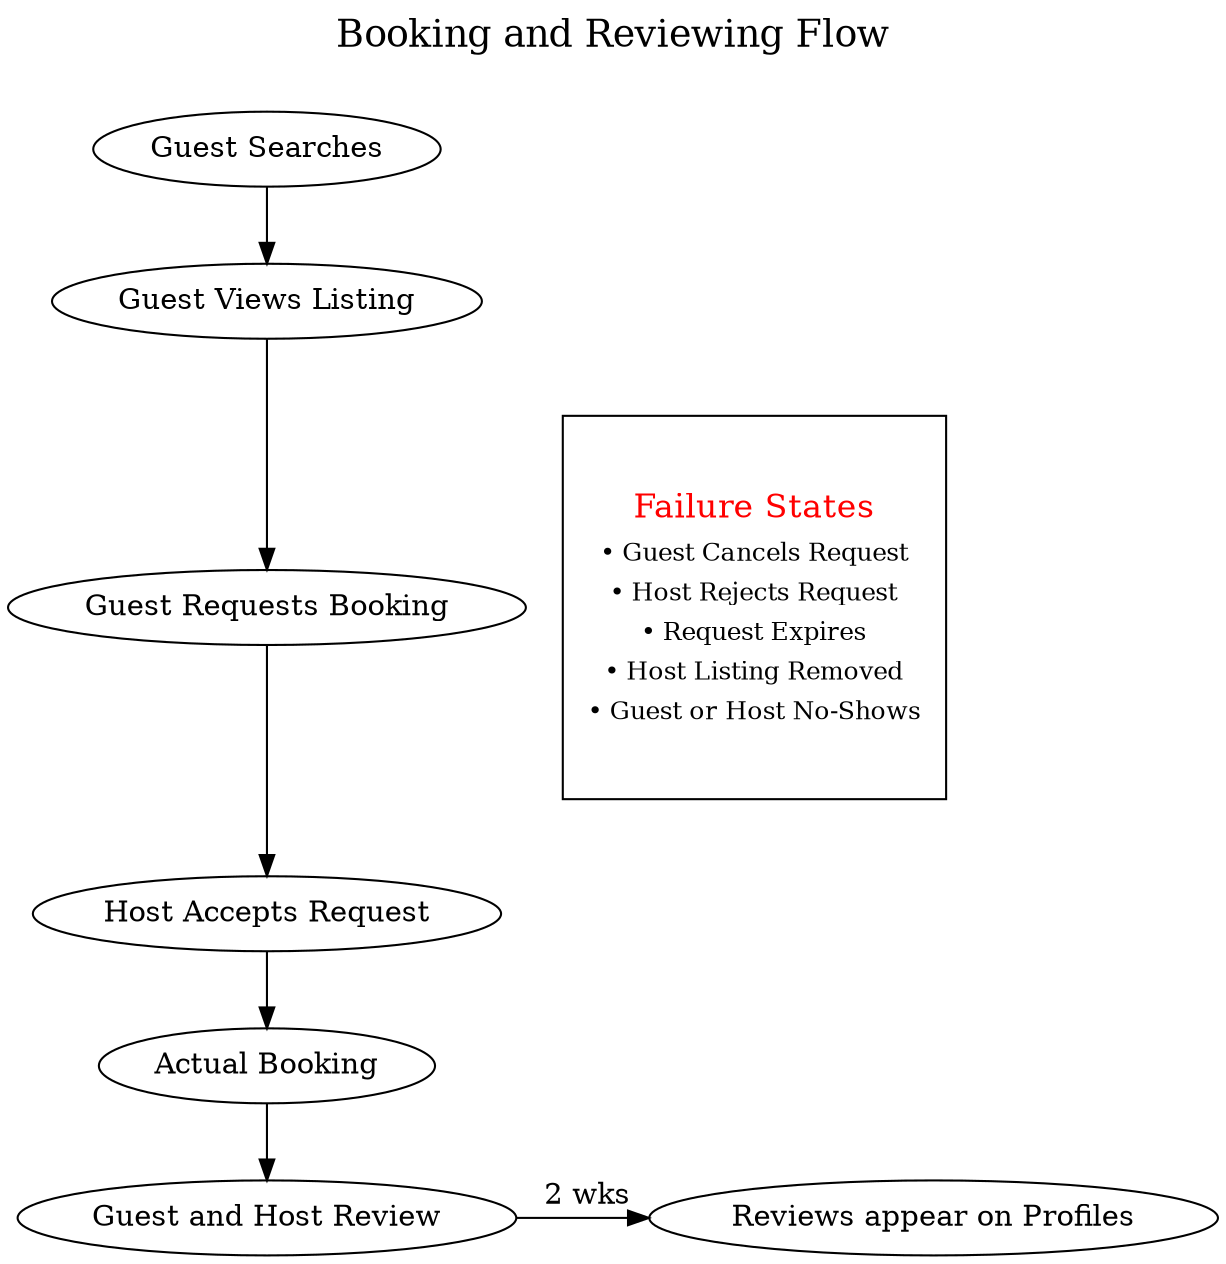 digraph unix {
    compound=true; 
    rankdir="TB"
    labelloc="t";
    newrank=true;

    label = <<FONT POINT-SIZE="18">Booking and Reviewing Flow<BR /><BR /></FONT>>    
    
    search [label="Guest Searches"]
    view_listing [label="Guest Views Listing"]
    request_booking [label="Guest Requests Booking"]
    request_accepted [label="Host Accepts Request"]
    actual_booking [label="Actual Booking"]
    reviews [label="Guest and Host Review"]
    reviews_on_profile [label="Reviews appear on Profiles"]

    search->view_listing->request_booking
    request_booking->request_accepted->actual_booking->reviews
    reviews->reviews_on_profile [label=" 2 wks"]

    {rank=same;reviews;reviews_on_profile}
    {rank=same;request_booking;table [ shape="square";label = <
    <table border="0">
       <tr><td align="text"><FONT POINT-SIZE="16" COLOR="RED">Failure States</FONT></td></tr>
       <tr><td align="text"><FONT POINT-SIZE="12">• Guest Cancels Request</FONT></td></tr>
       <tr><td align="text"><FONT POINT-SIZE="12">• Host Rejects Request</FONT></td></tr>
       <tr><td align="text"><FONT POINT-SIZE="12">• Request Expires</FONT></td></tr>
       <tr><td align="text"><FONT POINT-SIZE="12">• Host Listing Removed</FONT></td></tr>
       <tr><td align="text"><FONT POINT-SIZE="12">• Guest or Host No-Shows</FONT></td></tr>
    </table>
  > ] }

}